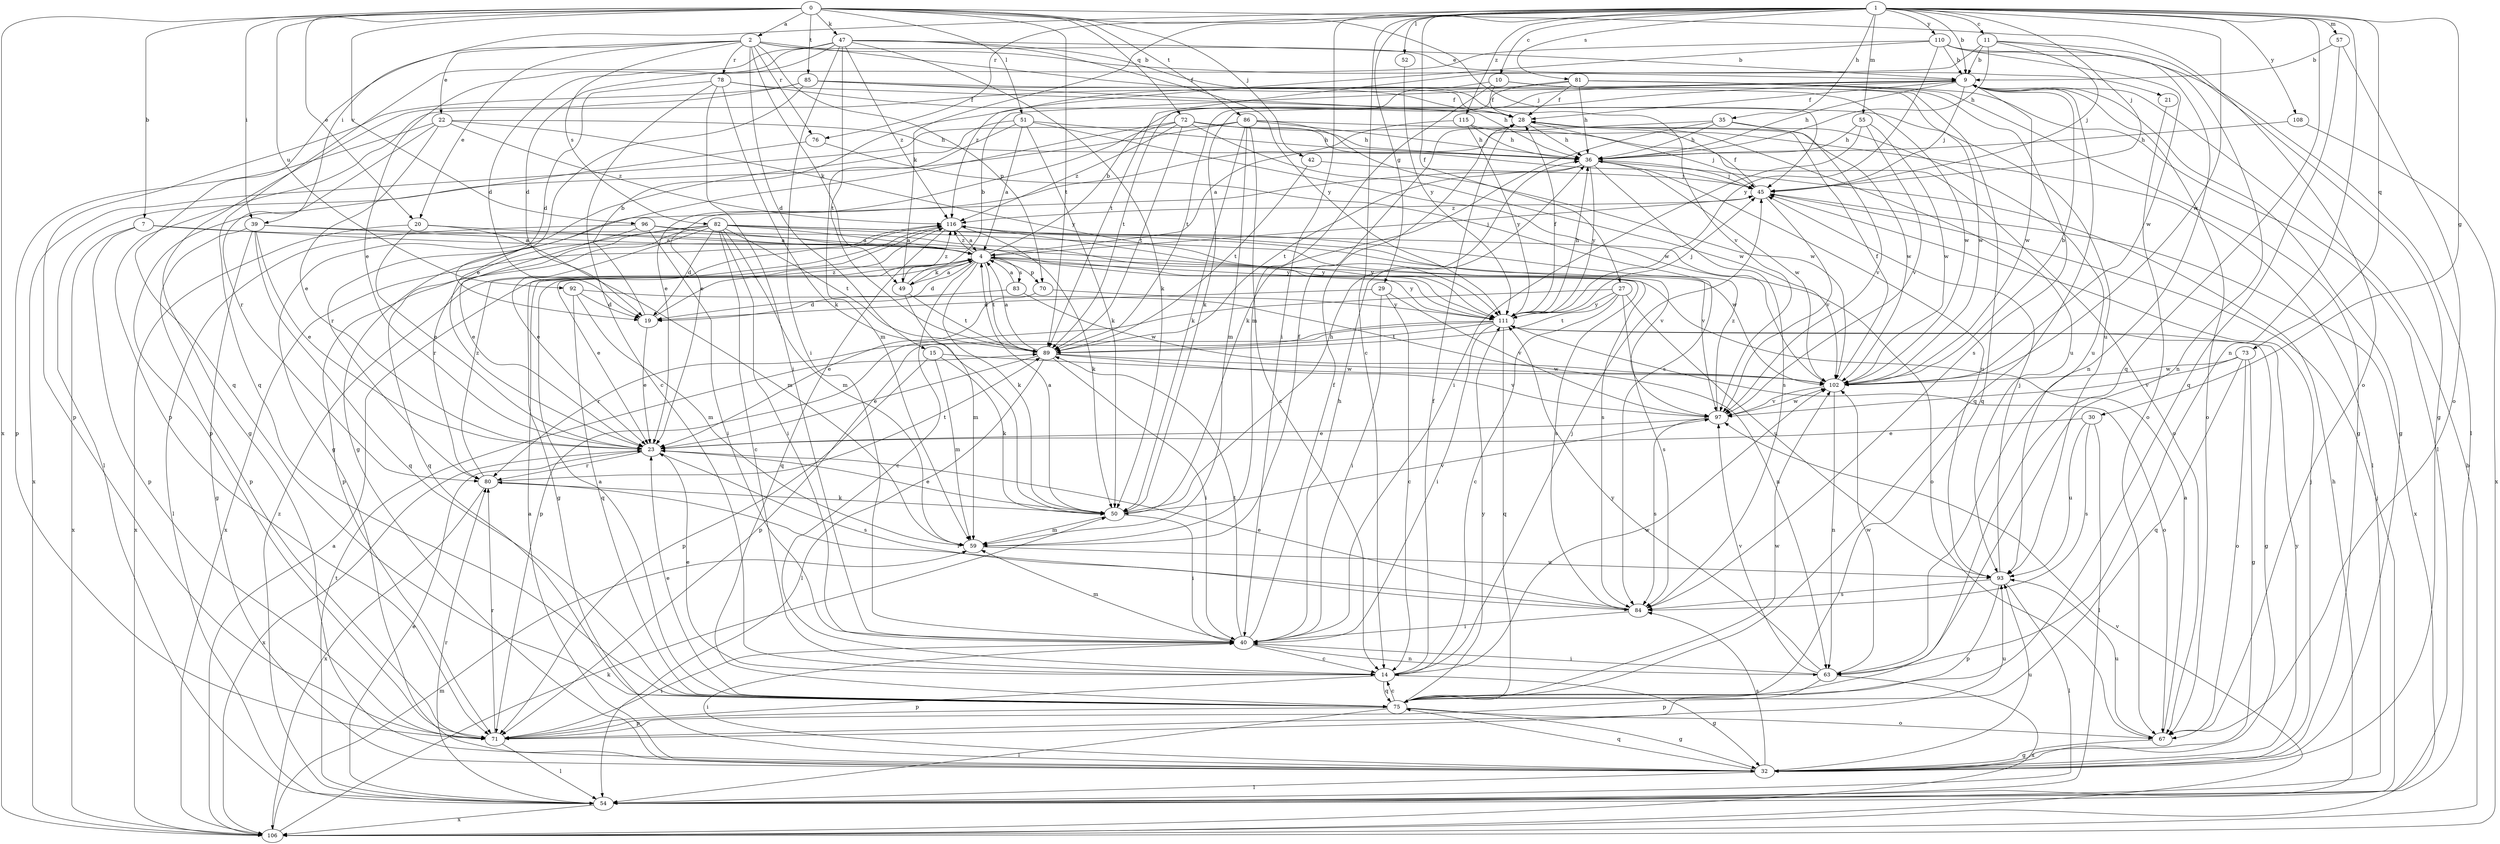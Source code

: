 strict digraph  {
0;
1;
2;
4;
7;
9;
10;
11;
14;
15;
19;
20;
21;
22;
23;
27;
28;
29;
30;
32;
35;
36;
39;
40;
42;
45;
47;
49;
50;
51;
52;
54;
55;
57;
59;
63;
67;
70;
71;
72;
73;
75;
76;
78;
80;
81;
82;
83;
84;
85;
86;
89;
92;
93;
96;
97;
102;
106;
108;
110;
111;
115;
116;
0 -> 2  [label=a];
0 -> 7  [label=b];
0 -> 20  [label=e];
0 -> 39  [label=i];
0 -> 42  [label=j];
0 -> 45  [label=j];
0 -> 47  [label=k];
0 -> 51  [label=l];
0 -> 67  [label=o];
0 -> 72  [label=q];
0 -> 85  [label=t];
0 -> 86  [label=t];
0 -> 89  [label=t];
0 -> 92  [label=u];
0 -> 96  [label=v];
0 -> 106  [label=x];
1 -> 9  [label=b];
1 -> 10  [label=c];
1 -> 11  [label=c];
1 -> 14  [label=c];
1 -> 27  [label=f];
1 -> 29  [label=g];
1 -> 30  [label=g];
1 -> 35  [label=h];
1 -> 39  [label=i];
1 -> 40  [label=i];
1 -> 45  [label=j];
1 -> 49  [label=k];
1 -> 52  [label=l];
1 -> 55  [label=m];
1 -> 57  [label=m];
1 -> 63  [label=n];
1 -> 73  [label=q];
1 -> 75  [label=q];
1 -> 76  [label=r];
1 -> 81  [label=s];
1 -> 102  [label=w];
1 -> 108  [label=y];
1 -> 110  [label=y];
1 -> 115  [label=z];
2 -> 9  [label=b];
2 -> 15  [label=d];
2 -> 20  [label=e];
2 -> 21  [label=e];
2 -> 22  [label=e];
2 -> 28  [label=f];
2 -> 49  [label=k];
2 -> 70  [label=p];
2 -> 75  [label=q];
2 -> 76  [label=r];
2 -> 78  [label=r];
2 -> 82  [label=s];
4 -> 9  [label=b];
4 -> 14  [label=c];
4 -> 19  [label=d];
4 -> 23  [label=e];
4 -> 45  [label=j];
4 -> 49  [label=k];
4 -> 50  [label=k];
4 -> 70  [label=p];
4 -> 83  [label=s];
4 -> 84  [label=s];
4 -> 89  [label=t];
4 -> 111  [label=y];
4 -> 116  [label=z];
7 -> 4  [label=a];
7 -> 71  [label=p];
7 -> 84  [label=s];
7 -> 106  [label=x];
9 -> 28  [label=f];
9 -> 32  [label=g];
9 -> 36  [label=h];
9 -> 45  [label=j];
9 -> 50  [label=k];
9 -> 67  [label=o];
9 -> 75  [label=q];
9 -> 102  [label=w];
10 -> 28  [label=f];
10 -> 59  [label=m];
10 -> 75  [label=q];
10 -> 89  [label=t];
10 -> 102  [label=w];
11 -> 9  [label=b];
11 -> 32  [label=g];
11 -> 36  [label=h];
11 -> 45  [label=j];
11 -> 63  [label=n];
11 -> 89  [label=t];
14 -> 23  [label=e];
14 -> 28  [label=f];
14 -> 32  [label=g];
14 -> 45  [label=j];
14 -> 71  [label=p];
14 -> 75  [label=q];
14 -> 102  [label=w];
15 -> 50  [label=k];
15 -> 59  [label=m];
15 -> 71  [label=p];
15 -> 102  [label=w];
19 -> 9  [label=b];
19 -> 23  [label=e];
19 -> 116  [label=z];
20 -> 4  [label=a];
20 -> 23  [label=e];
20 -> 59  [label=m];
20 -> 106  [label=x];
21 -> 67  [label=o];
22 -> 23  [label=e];
22 -> 36  [label=h];
22 -> 71  [label=p];
22 -> 80  [label=r];
22 -> 111  [label=y];
22 -> 116  [label=z];
23 -> 80  [label=r];
23 -> 84  [label=s];
23 -> 106  [label=x];
27 -> 14  [label=c];
27 -> 71  [label=p];
27 -> 84  [label=s];
27 -> 89  [label=t];
27 -> 93  [label=u];
27 -> 111  [label=y];
28 -> 36  [label=h];
28 -> 45  [label=j];
28 -> 102  [label=w];
29 -> 14  [label=c];
29 -> 19  [label=d];
29 -> 40  [label=i];
29 -> 97  [label=v];
30 -> 23  [label=e];
30 -> 54  [label=l];
30 -> 84  [label=s];
30 -> 93  [label=u];
32 -> 4  [label=a];
32 -> 40  [label=i];
32 -> 45  [label=j];
32 -> 54  [label=l];
32 -> 75  [label=q];
32 -> 84  [label=s];
32 -> 93  [label=u];
32 -> 111  [label=y];
35 -> 4  [label=a];
35 -> 36  [label=h];
35 -> 50  [label=k];
35 -> 93  [label=u];
35 -> 97  [label=v];
36 -> 45  [label=j];
36 -> 80  [label=r];
36 -> 84  [label=s];
36 -> 89  [label=t];
36 -> 93  [label=u];
36 -> 102  [label=w];
36 -> 111  [label=y];
39 -> 4  [label=a];
39 -> 23  [label=e];
39 -> 32  [label=g];
39 -> 71  [label=p];
39 -> 75  [label=q];
39 -> 111  [label=y];
40 -> 14  [label=c];
40 -> 28  [label=f];
40 -> 36  [label=h];
40 -> 59  [label=m];
40 -> 63  [label=n];
40 -> 89  [label=t];
42 -> 45  [label=j];
42 -> 89  [label=t];
45 -> 28  [label=f];
45 -> 97  [label=v];
45 -> 106  [label=x];
45 -> 116  [label=z];
47 -> 9  [label=b];
47 -> 19  [label=d];
47 -> 23  [label=e];
47 -> 40  [label=i];
47 -> 50  [label=k];
47 -> 75  [label=q];
47 -> 89  [label=t];
47 -> 97  [label=v];
47 -> 111  [label=y];
47 -> 116  [label=z];
49 -> 4  [label=a];
49 -> 9  [label=b];
49 -> 59  [label=m];
49 -> 89  [label=t];
49 -> 116  [label=z];
50 -> 4  [label=a];
50 -> 23  [label=e];
50 -> 36  [label=h];
50 -> 40  [label=i];
50 -> 59  [label=m];
50 -> 97  [label=v];
51 -> 4  [label=a];
51 -> 32  [label=g];
51 -> 36  [label=h];
51 -> 50  [label=k];
51 -> 59  [label=m];
51 -> 102  [label=w];
52 -> 111  [label=y];
54 -> 23  [label=e];
54 -> 36  [label=h];
54 -> 45  [label=j];
54 -> 80  [label=r];
54 -> 89  [label=t];
54 -> 106  [label=x];
54 -> 116  [label=z];
55 -> 36  [label=h];
55 -> 40  [label=i];
55 -> 97  [label=v];
55 -> 102  [label=w];
57 -> 9  [label=b];
57 -> 67  [label=o];
57 -> 75  [label=q];
59 -> 28  [label=f];
59 -> 93  [label=u];
63 -> 40  [label=i];
63 -> 71  [label=p];
63 -> 97  [label=v];
63 -> 102  [label=w];
63 -> 106  [label=x];
63 -> 111  [label=y];
67 -> 4  [label=a];
67 -> 32  [label=g];
67 -> 93  [label=u];
70 -> 23  [label=e];
70 -> 111  [label=y];
71 -> 40  [label=i];
71 -> 54  [label=l];
71 -> 80  [label=r];
71 -> 93  [label=u];
72 -> 23  [label=e];
72 -> 32  [label=g];
72 -> 36  [label=h];
72 -> 45  [label=j];
72 -> 67  [label=o];
72 -> 89  [label=t];
72 -> 102  [label=w];
72 -> 116  [label=z];
73 -> 32  [label=g];
73 -> 67  [label=o];
73 -> 75  [label=q];
73 -> 97  [label=v];
73 -> 102  [label=w];
75 -> 4  [label=a];
75 -> 14  [label=c];
75 -> 23  [label=e];
75 -> 32  [label=g];
75 -> 54  [label=l];
75 -> 67  [label=o];
75 -> 71  [label=p];
75 -> 102  [label=w];
75 -> 111  [label=y];
76 -> 71  [label=p];
76 -> 84  [label=s];
78 -> 14  [label=c];
78 -> 19  [label=d];
78 -> 28  [label=f];
78 -> 40  [label=i];
78 -> 50  [label=k];
78 -> 93  [label=u];
80 -> 50  [label=k];
80 -> 89  [label=t];
80 -> 106  [label=x];
80 -> 116  [label=z];
81 -> 28  [label=f];
81 -> 32  [label=g];
81 -> 36  [label=h];
81 -> 54  [label=l];
81 -> 71  [label=p];
81 -> 84  [label=s];
81 -> 89  [label=t];
82 -> 4  [label=a];
82 -> 14  [label=c];
82 -> 19  [label=d];
82 -> 23  [label=e];
82 -> 40  [label=i];
82 -> 59  [label=m];
82 -> 67  [label=o];
82 -> 71  [label=p];
82 -> 75  [label=q];
82 -> 80  [label=r];
82 -> 89  [label=t];
82 -> 97  [label=v];
82 -> 102  [label=w];
83 -> 4  [label=a];
83 -> 19  [label=d];
83 -> 102  [label=w];
84 -> 23  [label=e];
84 -> 40  [label=i];
84 -> 80  [label=r];
85 -> 23  [label=e];
85 -> 28  [label=f];
85 -> 32  [label=g];
85 -> 36  [label=h];
85 -> 71  [label=p];
85 -> 102  [label=w];
86 -> 14  [label=c];
86 -> 36  [label=h];
86 -> 50  [label=k];
86 -> 54  [label=l];
86 -> 59  [label=m];
86 -> 93  [label=u];
86 -> 102  [label=w];
86 -> 106  [label=x];
89 -> 4  [label=a];
89 -> 23  [label=e];
89 -> 40  [label=i];
89 -> 54  [label=l];
89 -> 97  [label=v];
89 -> 102  [label=w];
92 -> 19  [label=d];
92 -> 59  [label=m];
92 -> 63  [label=n];
92 -> 75  [label=q];
93 -> 45  [label=j];
93 -> 54  [label=l];
93 -> 71  [label=p];
93 -> 84  [label=s];
96 -> 4  [label=a];
96 -> 23  [label=e];
96 -> 40  [label=i];
96 -> 54  [label=l];
96 -> 111  [label=y];
97 -> 23  [label=e];
97 -> 84  [label=s];
97 -> 102  [label=w];
97 -> 116  [label=z];
102 -> 9  [label=b];
102 -> 28  [label=f];
102 -> 63  [label=n];
102 -> 97  [label=v];
106 -> 4  [label=a];
106 -> 9  [label=b];
106 -> 50  [label=k];
106 -> 59  [label=m];
106 -> 97  [label=v];
108 -> 36  [label=h];
108 -> 106  [label=x];
110 -> 9  [label=b];
110 -> 19  [label=d];
110 -> 54  [label=l];
110 -> 63  [label=n];
110 -> 102  [label=w];
110 -> 111  [label=y];
110 -> 116  [label=z];
111 -> 28  [label=f];
111 -> 32  [label=g];
111 -> 36  [label=h];
111 -> 40  [label=i];
111 -> 45  [label=j];
111 -> 67  [label=o];
111 -> 71  [label=p];
111 -> 75  [label=q];
111 -> 80  [label=r];
111 -> 89  [label=t];
115 -> 23  [label=e];
115 -> 36  [label=h];
115 -> 54  [label=l];
115 -> 111  [label=y];
116 -> 4  [label=a];
116 -> 32  [label=g];
116 -> 50  [label=k];
116 -> 75  [label=q];
116 -> 97  [label=v];
116 -> 106  [label=x];
116 -> 111  [label=y];
}
